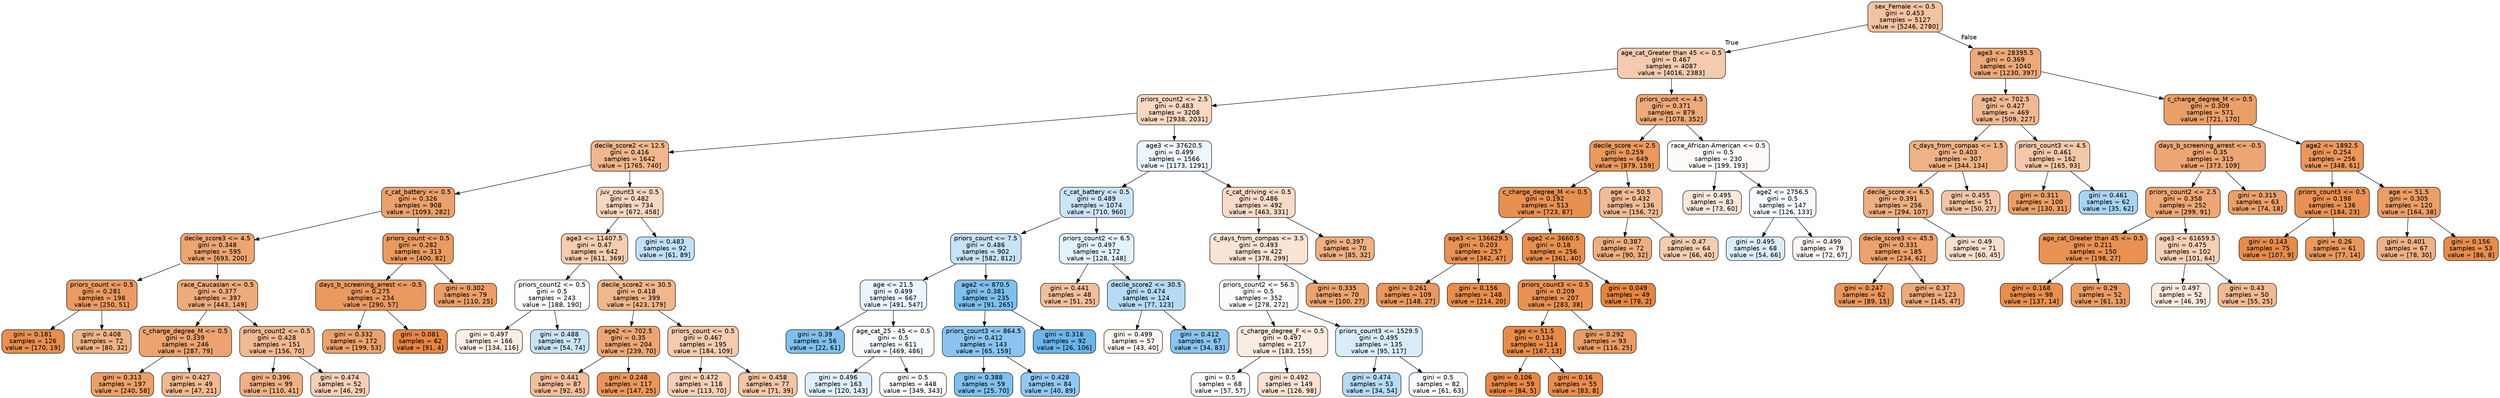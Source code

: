 digraph Tree {
node [shape=box, style="filled, rounded", color="black", fontname=helvetica] ;
edge [fontname=helvetica] ;
0 [label="sex_Female <= 0.5\ngini = 0.453\nsamples = 5127\nvalue = [5246, 2780]", fillcolor="#e5813978"] ;
1 [label="age_cat_Greater than 45 <= 0.5\ngini = 0.467\nsamples = 4087\nvalue = [4016, 2383]", fillcolor="#e5813968"] ;
0 -> 1 [labeldistance=2.5, labelangle=45, headlabel="True"] ;
2 [label="priors_count2 <= 2.5\ngini = 0.483\nsamples = 3208\nvalue = [2938, 2031]", fillcolor="#e581394f"] ;
1 -> 2 ;
3 [label="decile_score2 <= 12.5\ngini = 0.416\nsamples = 1642\nvalue = [1765, 740]", fillcolor="#e5813994"] ;
2 -> 3 ;
4 [label="c_cat_battery <= 0.5\ngini = 0.326\nsamples = 908\nvalue = [1093, 282]", fillcolor="#e58139bd"] ;
3 -> 4 ;
5 [label="decile_score3 <= 4.5\ngini = 0.348\nsamples = 595\nvalue = [693, 200]", fillcolor="#e58139b5"] ;
4 -> 5 ;
6 [label="priors_count <= 0.5\ngini = 0.281\nsamples = 198\nvalue = [250, 51]", fillcolor="#e58139cb"] ;
5 -> 6 ;
7 [label="gini = 0.181\nsamples = 126\nvalue = [170, 19]", fillcolor="#e58139e2"] ;
6 -> 7 ;
8 [label="gini = 0.408\nsamples = 72\nvalue = [80, 32]", fillcolor="#e5813999"] ;
6 -> 8 ;
9 [label="race_Caucasian <= 0.5\ngini = 0.377\nsamples = 397\nvalue = [443, 149]", fillcolor="#e58139a9"] ;
5 -> 9 ;
10 [label="c_charge_degree_M <= 0.5\ngini = 0.339\nsamples = 246\nvalue = [287, 79]", fillcolor="#e58139b9"] ;
9 -> 10 ;
11 [label="gini = 0.313\nsamples = 197\nvalue = [240, 58]", fillcolor="#e58139c1"] ;
10 -> 11 ;
12 [label="gini = 0.427\nsamples = 49\nvalue = [47, 21]", fillcolor="#e581398d"] ;
10 -> 12 ;
13 [label="priors_count2 <= 0.5\ngini = 0.428\nsamples = 151\nvalue = [156, 70]", fillcolor="#e581398d"] ;
9 -> 13 ;
14 [label="gini = 0.396\nsamples = 99\nvalue = [110, 41]", fillcolor="#e58139a0"] ;
13 -> 14 ;
15 [label="gini = 0.474\nsamples = 52\nvalue = [46, 29]", fillcolor="#e581395e"] ;
13 -> 15 ;
16 [label="priors_count <= 0.5\ngini = 0.282\nsamples = 313\nvalue = [400, 82]", fillcolor="#e58139cb"] ;
4 -> 16 ;
17 [label="days_b_screening_arrest <= -0.5\ngini = 0.275\nsamples = 234\nvalue = [290, 57]", fillcolor="#e58139cd"] ;
16 -> 17 ;
18 [label="gini = 0.332\nsamples = 172\nvalue = [199, 53]", fillcolor="#e58139bb"] ;
17 -> 18 ;
19 [label="gini = 0.081\nsamples = 62\nvalue = [91, 4]", fillcolor="#e58139f4"] ;
17 -> 19 ;
20 [label="gini = 0.302\nsamples = 79\nvalue = [110, 25]", fillcolor="#e58139c5"] ;
16 -> 20 ;
21 [label="juv_count3 <= 0.5\ngini = 0.482\nsamples = 734\nvalue = [672, 458]", fillcolor="#e5813951"] ;
3 -> 21 ;
22 [label="age3 <= 11407.5\ngini = 0.47\nsamples = 642\nvalue = [611, 369]", fillcolor="#e5813965"] ;
21 -> 22 ;
23 [label="priors_count2 <= 0.5\ngini = 0.5\nsamples = 243\nvalue = [188, 190]", fillcolor="#399de503"] ;
22 -> 23 ;
24 [label="gini = 0.497\nsamples = 166\nvalue = [134, 116]", fillcolor="#e5813922"] ;
23 -> 24 ;
25 [label="gini = 0.488\nsamples = 77\nvalue = [54, 74]", fillcolor="#399de545"] ;
23 -> 25 ;
26 [label="decile_score2 <= 30.5\ngini = 0.418\nsamples = 399\nvalue = [423, 179]", fillcolor="#e5813993"] ;
22 -> 26 ;
27 [label="age2 <= 702.5\ngini = 0.35\nsamples = 204\nvalue = [239, 70]", fillcolor="#e58139b4"] ;
26 -> 27 ;
28 [label="gini = 0.441\nsamples = 87\nvalue = [92, 45]", fillcolor="#e5813982"] ;
27 -> 28 ;
29 [label="gini = 0.248\nsamples = 117\nvalue = [147, 25]", fillcolor="#e58139d4"] ;
27 -> 29 ;
30 [label="priors_count <= 0.5\ngini = 0.467\nsamples = 195\nvalue = [184, 109]", fillcolor="#e5813968"] ;
26 -> 30 ;
31 [label="gini = 0.472\nsamples = 118\nvalue = [113, 70]", fillcolor="#e5813961"] ;
30 -> 31 ;
32 [label="gini = 0.458\nsamples = 77\nvalue = [71, 39]", fillcolor="#e5813973"] ;
30 -> 32 ;
33 [label="gini = 0.483\nsamples = 92\nvalue = [61, 89]", fillcolor="#399de550"] ;
21 -> 33 ;
34 [label="age3 <= 37620.5\ngini = 0.499\nsamples = 1566\nvalue = [1173, 1291]", fillcolor="#399de517"] ;
2 -> 34 ;
35 [label="c_cat_battery <= 0.5\ngini = 0.489\nsamples = 1074\nvalue = [710, 960]", fillcolor="#399de542"] ;
34 -> 35 ;
36 [label="priors_count <= 7.5\ngini = 0.486\nsamples = 902\nvalue = [582, 812]", fillcolor="#399de548"] ;
35 -> 36 ;
37 [label="age <= 21.5\ngini = 0.499\nsamples = 667\nvalue = [491, 547]", fillcolor="#399de51a"] ;
36 -> 37 ;
38 [label="gini = 0.39\nsamples = 56\nvalue = [22, 61]", fillcolor="#399de5a3"] ;
37 -> 38 ;
39 [label="age_cat_25 - 45 <= 0.5\ngini = 0.5\nsamples = 611\nvalue = [469, 486]", fillcolor="#399de509"] ;
37 -> 39 ;
40 [label="gini = 0.496\nsamples = 163\nvalue = [120, 143]", fillcolor="#399de529"] ;
39 -> 40 ;
41 [label="gini = 0.5\nsamples = 448\nvalue = [349, 343]", fillcolor="#e5813904"] ;
39 -> 41 ;
42 [label="age2 <= 870.5\ngini = 0.381\nsamples = 235\nvalue = [91, 265]", fillcolor="#399de5a7"] ;
36 -> 42 ;
43 [label="priors_count3 <= 864.5\ngini = 0.412\nsamples = 143\nvalue = [65, 159]", fillcolor="#399de597"] ;
42 -> 43 ;
44 [label="gini = 0.388\nsamples = 59\nvalue = [25, 70]", fillcolor="#399de5a4"] ;
43 -> 44 ;
45 [label="gini = 0.428\nsamples = 84\nvalue = [40, 89]", fillcolor="#399de58c"] ;
43 -> 45 ;
46 [label="gini = 0.316\nsamples = 92\nvalue = [26, 106]", fillcolor="#399de5c0"] ;
42 -> 46 ;
47 [label="priors_count2 <= 6.5\ngini = 0.497\nsamples = 172\nvalue = [128, 148]", fillcolor="#399de522"] ;
35 -> 47 ;
48 [label="gini = 0.441\nsamples = 48\nvalue = [51, 25]", fillcolor="#e5813982"] ;
47 -> 48 ;
49 [label="decile_score2 <= 30.5\ngini = 0.474\nsamples = 124\nvalue = [77, 123]", fillcolor="#399de55f"] ;
47 -> 49 ;
50 [label="gini = 0.499\nsamples = 57\nvalue = [43, 40]", fillcolor="#e5813912"] ;
49 -> 50 ;
51 [label="gini = 0.412\nsamples = 67\nvalue = [34, 83]", fillcolor="#399de597"] ;
49 -> 51 ;
52 [label="c_cat_driving <= 0.5\ngini = 0.486\nsamples = 492\nvalue = [463, 331]", fillcolor="#e5813949"] ;
34 -> 52 ;
53 [label="c_days_from_compas <= 3.5\ngini = 0.493\nsamples = 422\nvalue = [378, 299]", fillcolor="#e5813935"] ;
52 -> 53 ;
54 [label="priors_count2 <= 56.5\ngini = 0.5\nsamples = 352\nvalue = [278, 272]", fillcolor="#e5813906"] ;
53 -> 54 ;
55 [label="c_charge_degree_F <= 0.5\ngini = 0.497\nsamples = 217\nvalue = [183, 155]", fillcolor="#e5813927"] ;
54 -> 55 ;
56 [label="gini = 0.5\nsamples = 68\nvalue = [57, 57]", fillcolor="#e5813900"] ;
55 -> 56 ;
57 [label="gini = 0.492\nsamples = 149\nvalue = [126, 98]", fillcolor="#e5813939"] ;
55 -> 57 ;
58 [label="priors_count3 <= 1529.5\ngini = 0.495\nsamples = 135\nvalue = [95, 117]", fillcolor="#399de530"] ;
54 -> 58 ;
59 [label="gini = 0.474\nsamples = 53\nvalue = [34, 54]", fillcolor="#399de55e"] ;
58 -> 59 ;
60 [label="gini = 0.5\nsamples = 82\nvalue = [61, 63]", fillcolor="#399de508"] ;
58 -> 60 ;
61 [label="gini = 0.335\nsamples = 70\nvalue = [100, 27]", fillcolor="#e58139ba"] ;
53 -> 61 ;
62 [label="gini = 0.397\nsamples = 70\nvalue = [85, 32]", fillcolor="#e581399f"] ;
52 -> 62 ;
63 [label="priors_count <= 4.5\ngini = 0.371\nsamples = 879\nvalue = [1078, 352]", fillcolor="#e58139ac"] ;
1 -> 63 ;
64 [label="decile_score <= 2.5\ngini = 0.259\nsamples = 649\nvalue = [879, 159]", fillcolor="#e58139d1"] ;
63 -> 64 ;
65 [label="c_charge_degree_M <= 0.5\ngini = 0.192\nsamples = 513\nvalue = [723, 87]", fillcolor="#e58139e0"] ;
64 -> 65 ;
66 [label="age3 <= 136629.5\ngini = 0.203\nsamples = 257\nvalue = [362, 47]", fillcolor="#e58139de"] ;
65 -> 66 ;
67 [label="gini = 0.261\nsamples = 109\nvalue = [148, 27]", fillcolor="#e58139d0"] ;
66 -> 67 ;
68 [label="gini = 0.156\nsamples = 148\nvalue = [214, 20]", fillcolor="#e58139e7"] ;
66 -> 68 ;
69 [label="age2 <= 3660.5\ngini = 0.18\nsamples = 256\nvalue = [361, 40]", fillcolor="#e58139e3"] ;
65 -> 69 ;
70 [label="priors_count3 <= 0.5\ngini = 0.209\nsamples = 207\nvalue = [283, 38]", fillcolor="#e58139dd"] ;
69 -> 70 ;
71 [label="age <= 51.5\ngini = 0.134\nsamples = 114\nvalue = [167, 13]", fillcolor="#e58139eb"] ;
70 -> 71 ;
72 [label="gini = 0.106\nsamples = 59\nvalue = [84, 5]", fillcolor="#e58139f0"] ;
71 -> 72 ;
73 [label="gini = 0.16\nsamples = 55\nvalue = [83, 8]", fillcolor="#e58139e6"] ;
71 -> 73 ;
74 [label="gini = 0.292\nsamples = 93\nvalue = [116, 25]", fillcolor="#e58139c8"] ;
70 -> 74 ;
75 [label="gini = 0.049\nsamples = 49\nvalue = [78, 2]", fillcolor="#e58139f8"] ;
69 -> 75 ;
76 [label="age <= 50.5\ngini = 0.432\nsamples = 136\nvalue = [156, 72]", fillcolor="#e5813989"] ;
64 -> 76 ;
77 [label="gini = 0.387\nsamples = 72\nvalue = [90, 32]", fillcolor="#e58139a4"] ;
76 -> 77 ;
78 [label="gini = 0.47\nsamples = 64\nvalue = [66, 40]", fillcolor="#e5813964"] ;
76 -> 78 ;
79 [label="race_African-American <= 0.5\ngini = 0.5\nsamples = 230\nvalue = [199, 193]", fillcolor="#e5813908"] ;
63 -> 79 ;
80 [label="gini = 0.495\nsamples = 83\nvalue = [73, 60]", fillcolor="#e581392d"] ;
79 -> 80 ;
81 [label="age2 <= 2756.5\ngini = 0.5\nsamples = 147\nvalue = [126, 133]", fillcolor="#399de50d"] ;
79 -> 81 ;
82 [label="gini = 0.495\nsamples = 68\nvalue = [54, 66]", fillcolor="#399de52e"] ;
81 -> 82 ;
83 [label="gini = 0.499\nsamples = 79\nvalue = [72, 67]", fillcolor="#e5813912"] ;
81 -> 83 ;
84 [label="age3 <= 28395.5\ngini = 0.369\nsamples = 1040\nvalue = [1230, 397]", fillcolor="#e58139ad"] ;
0 -> 84 [labeldistance=2.5, labelangle=-45, headlabel="False"] ;
85 [label="age2 <= 702.5\ngini = 0.427\nsamples = 469\nvalue = [509, 227]", fillcolor="#e581398d"] ;
84 -> 85 ;
86 [label="c_days_from_compas <= 1.5\ngini = 0.403\nsamples = 307\nvalue = [344, 134]", fillcolor="#e581399c"] ;
85 -> 86 ;
87 [label="decile_score <= 6.5\ngini = 0.391\nsamples = 256\nvalue = [294, 107]", fillcolor="#e58139a2"] ;
86 -> 87 ;
88 [label="decile_score3 <= 45.5\ngini = 0.331\nsamples = 185\nvalue = [234, 62]", fillcolor="#e58139bb"] ;
87 -> 88 ;
89 [label="gini = 0.247\nsamples = 62\nvalue = [89, 15]", fillcolor="#e58139d4"] ;
88 -> 89 ;
90 [label="gini = 0.37\nsamples = 123\nvalue = [145, 47]", fillcolor="#e58139ac"] ;
88 -> 90 ;
91 [label="gini = 0.49\nsamples = 71\nvalue = [60, 45]", fillcolor="#e5813940"] ;
87 -> 91 ;
92 [label="gini = 0.455\nsamples = 51\nvalue = [50, 27]", fillcolor="#e5813975"] ;
86 -> 92 ;
93 [label="priors_count3 <= 4.5\ngini = 0.461\nsamples = 162\nvalue = [165, 93]", fillcolor="#e581396f"] ;
85 -> 93 ;
94 [label="gini = 0.311\nsamples = 100\nvalue = [130, 31]", fillcolor="#e58139c2"] ;
93 -> 94 ;
95 [label="gini = 0.461\nsamples = 62\nvalue = [35, 62]", fillcolor="#399de56f"] ;
93 -> 95 ;
96 [label="c_charge_degree_M <= 0.5\ngini = 0.309\nsamples = 571\nvalue = [721, 170]", fillcolor="#e58139c3"] ;
84 -> 96 ;
97 [label="days_b_screening_arrest <= -0.5\ngini = 0.35\nsamples = 315\nvalue = [373, 109]", fillcolor="#e58139b4"] ;
96 -> 97 ;
98 [label="priors_count2 <= 2.5\ngini = 0.358\nsamples = 252\nvalue = [299, 91]", fillcolor="#e58139b1"] ;
97 -> 98 ;
99 [label="age_cat_Greater than 45 <= 0.5\ngini = 0.211\nsamples = 150\nvalue = [198, 27]", fillcolor="#e58139dc"] ;
98 -> 99 ;
100 [label="gini = 0.168\nsamples = 98\nvalue = [137, 14]", fillcolor="#e58139e5"] ;
99 -> 100 ;
101 [label="gini = 0.29\nsamples = 52\nvalue = [61, 13]", fillcolor="#e58139c9"] ;
99 -> 101 ;
102 [label="age3 <= 61659.5\ngini = 0.475\nsamples = 102\nvalue = [101, 64]", fillcolor="#e581395d"] ;
98 -> 102 ;
103 [label="gini = 0.497\nsamples = 52\nvalue = [46, 39]", fillcolor="#e5813927"] ;
102 -> 103 ;
104 [label="gini = 0.43\nsamples = 50\nvalue = [55, 25]", fillcolor="#e581398b"] ;
102 -> 104 ;
105 [label="gini = 0.315\nsamples = 63\nvalue = [74, 18]", fillcolor="#e58139c1"] ;
97 -> 105 ;
106 [label="age2 <= 1892.5\ngini = 0.254\nsamples = 256\nvalue = [348, 61]", fillcolor="#e58139d2"] ;
96 -> 106 ;
107 [label="priors_count3 <= 0.5\ngini = 0.198\nsamples = 136\nvalue = [184, 23]", fillcolor="#e58139df"] ;
106 -> 107 ;
108 [label="gini = 0.143\nsamples = 75\nvalue = [107, 9]", fillcolor="#e58139ea"] ;
107 -> 108 ;
109 [label="gini = 0.26\nsamples = 61\nvalue = [77, 14]", fillcolor="#e58139d1"] ;
107 -> 109 ;
110 [label="age <= 51.5\ngini = 0.305\nsamples = 120\nvalue = [164, 38]", fillcolor="#e58139c4"] ;
106 -> 110 ;
111 [label="gini = 0.401\nsamples = 67\nvalue = [78, 30]", fillcolor="#e581399d"] ;
110 -> 111 ;
112 [label="gini = 0.156\nsamples = 53\nvalue = [86, 8]", fillcolor="#e58139e7"] ;
110 -> 112 ;
}